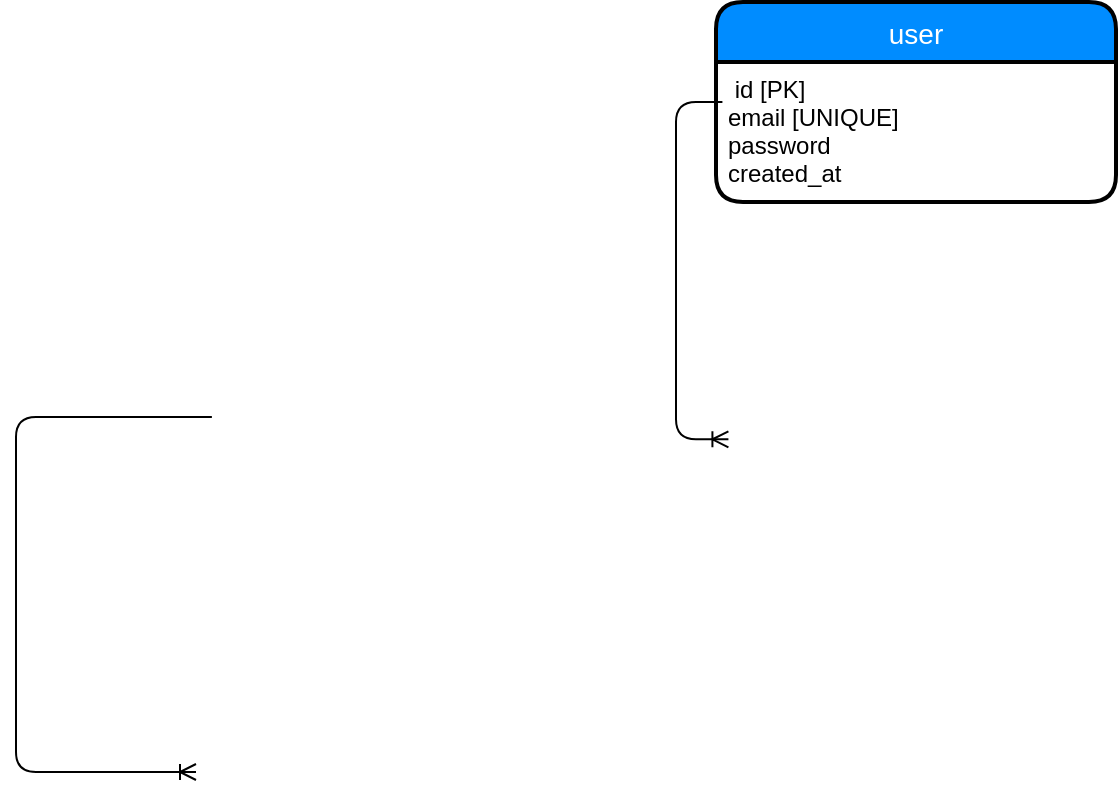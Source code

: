 <mxfile>
    <diagram id="lutkOD5a2W3Hhu0D1C4B" name="Page-1">
        <mxGraphModel dx="-8361" dy="384" grid="1" gridSize="10" guides="1" tooltips="1" connect="1" arrows="1" fold="1" page="1" pageScale="1" pageWidth="827" pageHeight="1169" math="0" shadow="0">
            <root>
                <mxCell id="0"/>
                <mxCell id="1" parent="0"/>
                <mxCell id="234" value="" style="edgeStyle=elbowEdgeStyle;fontSize=12;html=1;endArrow=ERoneToMany;exitX=-0.003;exitY=0.166;exitDx=0;exitDy=0;entryX=0;entryY=0.5;entryDx=0;entryDy=0;exitPerimeter=0;" parent="1" edge="1">
                    <mxGeometry width="100" height="100" relative="1" as="geometry">
                        <mxPoint x="9917.94" y="327.5" as="sourcePoint"/>
                        <mxPoint x="9910" y="505" as="targetPoint"/>
                        <Array as="points">
                            <mxPoint x="9820" y="542.5"/>
                            <mxPoint x="9820.42" y="566.36"/>
                            <mxPoint x="9710.42" y="761.08"/>
                            <mxPoint x="9708.42" y="929.21"/>
                            <mxPoint x="9713.35" y="1298.17"/>
                            <mxPoint x="9968.35" y="1418.17"/>
                            <mxPoint x="9968.35" y="1518.17"/>
                            <mxPoint x="9968.35" y="1373.17"/>
                            <mxPoint x="9928.35" y="1373.17"/>
                            <mxPoint x="9928.35" y="1433.17"/>
                            <mxPoint x="9928.35" y="1303.17"/>
                            <mxPoint x="9892.66" y="1338.17"/>
                        </Array>
                    </mxGeometry>
                </mxCell>
                <mxCell id="318" value="user" style="swimlane;childLayout=stackLayout;horizontal=1;startSize=30;horizontalStack=0;fillColor=#008cff;fontColor=#FFFFFF;rounded=1;fontSize=14;fontStyle=0;strokeWidth=2;resizeParent=0;resizeLast=1;shadow=0;dashed=0;align=center;" parent="1" vertex="1">
                    <mxGeometry x="10170" y="120" width="200" height="100" as="geometry"/>
                </mxCell>
                <mxCell id="319" value=" id [PK] &#10;email [UNIQUE]&#10;password&#10;created_at" style="align=left;strokeColor=none;fillColor=none;spacingLeft=4;fontSize=12;verticalAlign=top;resizable=0;rotatable=0;part=1;" parent="318" vertex="1">
                    <mxGeometry y="30" width="200" height="70" as="geometry"/>
                </mxCell>
                <mxCell id="332" value="" style="edgeStyle=elbowEdgeStyle;fontSize=12;html=1;endArrow=ERoneToMany;entryX=0;entryY=0.25;entryDx=0;entryDy=0;exitX=-0.016;exitY=0.154;exitDx=0;exitDy=0;exitPerimeter=0;" parent="1" edge="1">
                    <mxGeometry width="100" height="100" relative="1" as="geometry">
                        <mxPoint x="10173.209" y="170.0" as="sourcePoint"/>
                        <mxPoint x="10176.21" y="338.64" as="targetPoint"/>
                        <Array as="points">
                            <mxPoint x="10150" y="281.14"/>
                            <mxPoint x="9790" y="899.72"/>
                            <mxPoint x="9788" y="1067.85"/>
                            <mxPoint x="9792.93" y="1436.81"/>
                            <mxPoint x="10047.93" y="1556.81"/>
                            <mxPoint x="10047.93" y="1656.81"/>
                            <mxPoint x="10047.93" y="1511.81"/>
                            <mxPoint x="10007.93" y="1511.81"/>
                            <mxPoint x="10007.93" y="1571.81"/>
                            <mxPoint x="10007.93" y="1441.81"/>
                            <mxPoint x="9972.24" y="1476.81"/>
                        </Array>
                    </mxGeometry>
                </mxCell>
                <mxCell id="351" style="edgeStyle=none;html=1;startArrow=ERzeroToMany;startFill=0;endArrow=ERone;endFill=0;entryX=1.002;entryY=0.122;entryDx=0;entryDy=0;entryPerimeter=0;exitX=1;exitY=0.5;exitDx=0;exitDy=0;" parent="1" edge="1">
                    <mxGeometry relative="1" as="geometry">
                        <mxPoint x="9043.38" y="2521.96" as="targetPoint"/>
                        <Array as="points">
                            <mxPoint x="8110" y="1170"/>
                            <mxPoint x="10080" y="1170"/>
                            <mxPoint x="10080" y="1880"/>
                            <mxPoint x="10080" y="2160"/>
                            <mxPoint x="9440" y="2160"/>
                            <mxPoint x="9440" y="2360"/>
                            <mxPoint x="9100" y="2360"/>
                            <mxPoint x="9100" y="2522"/>
                        </Array>
                    </mxGeometry>
                </mxCell>
            </root>
        </mxGraphModel>
    </diagram>
</mxfile>
